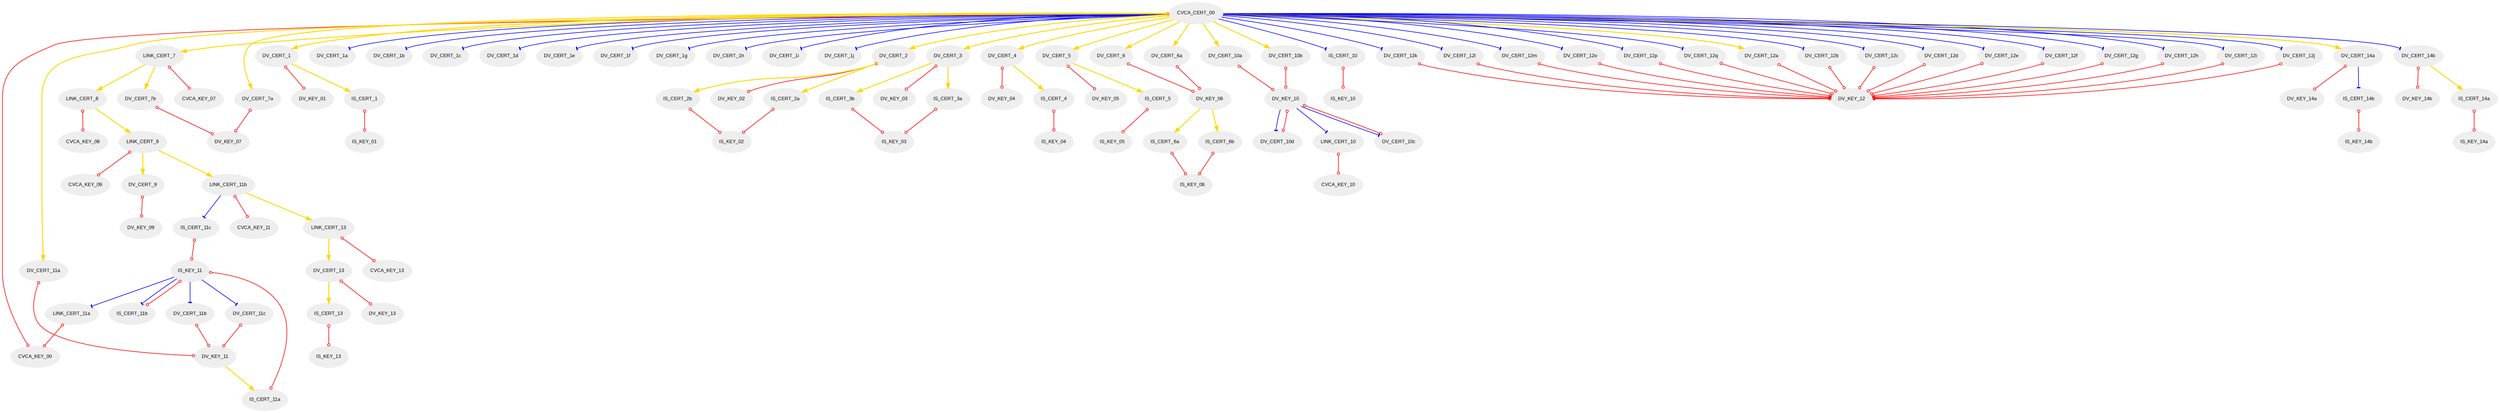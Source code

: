 // Copyright (c) 2016, Stefan Brandl. All rights reserved.
// Use of this DOT source is governed by the BSD-3-Clause license
// that can be found in the LICENSE file of the cert-maps repository.
// Version: v0.2
// Date: 2014-02-19

digraph G {
//layout definitions
 graph [overlap="false",start=1,sep="+25",splines="spline"]
 node [fontname=Arial,fontsize=8]
 node [style=filled]
 node [fillcolor="#EEEEEE"]
 node [color="#EEEEEE"]
 edge [color="blue",arrowhead=tee,arrowsize=0.5,headclip=true,tailclip=true,fontname=Arial,fontsize=7]

//ROOT.CVCA.SET
 CVCA_CERT_00 -> CVCA_KEY_00 [dir=both,color=red,arrowhead=odot,arrowtail=odot]

//Cert.Set.1
 CVCA_CERT_00 -> DV_CERT_1 [color="gold",arrowsize="0.8",arrowhead="normal",arrowtail="none",penwidth="1.5"]
 DV_CERT_1 -> DV_KEY_01 [dir=both,color=red,arrowhead=odot,arrowtail=odot] 
 CVCA_CERT_00 -> DV_CERT_1a  [dir="both",color="blue",arrowhead="tee",arrowtail="none"]
 CVCA_CERT_00 -> DV_CERT_1b
 CVCA_CERT_00 -> DV_CERT_1c
 CVCA_CERT_00 -> DV_CERT_1d
 CVCA_CERT_00 -> DV_CERT_1e
 CVCA_CERT_00 -> DV_CERT_1f
 CVCA_CERT_00 -> DV_CERT_1g
 CVCA_CERT_00 -> DV_CERT_1h
 CVCA_CERT_00 -> DV_CERT_1i
 CVCA_CERT_00 -> DV_CERT_1j
 DV_CERT_1 -> IS_CERT_1 [color="gold",arrowsize="0.8",arrowhead="normal",arrowtail="none",penwidth="1.5"]
 IS_CERT_1 -> IS_KEY_01 [dir=both,color=red,arrowhead=odot,arrowtail=odot]
 
//Cert.Set.2
 CVCA_CERT_00 -> DV_CERT_2 [color="gold",arrowsize="0.8",arrowhead="normal",arrowtail="none",penwidth="1.5"]
 DV_CERT_2 -> DV_KEY_02 [dir=both,color=red,arrowhead=odot,arrowtail=odot] 
 DV_CERT_2 -> IS_CERT_2a  [color="gold",arrowsize="0.8",arrowhead="normal",arrowtail="none",penwidth="1.5"]
 IS_CERT_2a -> IS_KEY_02 [dir=both,color=red,arrowhead=odot,arrowtail=odot]
 DV_CERT_2 -> IS_CERT_2b  [color="gold",arrowsize="0.8",arrowhead="normal",arrowtail="none",penwidth="1.5"]  
 IS_CERT_2b -> IS_KEY_02 [dir=both,color=red,arrowhead=odot,arrowtail=odot]

//Cert.Set.3
 CVCA_CERT_00 -> DV_CERT_3 [color="gold",arrowsize="0.8",arrowhead="normal",arrowtail="none",penwidth="1.5"]
 DV_CERT_3 -> DV_KEY_03 [dir=both,color=red,arrowhead=odot,arrowtail=odot]
 DV_CERT_3 -> IS_CERT_3a  [color="gold",arrowsize="0.8",arrowhead="normal",arrowtail="none",penwidth="1.5"]
 IS_CERT_3a -> IS_KEY_03 [dir=both,color=red,arrowhead=odot,arrowtail=odot]
 DV_CERT_3 -> IS_CERT_3b  [color="gold",arrowsize="0.8",arrowhead="normal",arrowtail="none",penwidth="1.5"]
 IS_CERT_3b -> IS_KEY_03 [dir=both,color=red,arrowhead=odot,arrowtail=odot]

//Cert.Set.4
 CVCA_CERT_00 -> DV_CERT_4 [color="gold",arrowsize="0.8",arrowhead="normal",arrowtail="none",penwidth="1.5"]
 DV_CERT_4 -> DV_KEY_04 [dir=both,color=red,arrowhead=odot,arrowtail=odot]
 DV_CERT_4 -> IS_CERT_4  [color="gold",arrowsize="0.8",arrowhead="normal",arrowtail="none",penwidth="1.5"]
 IS_CERT_4 -> IS_KEY_04 [dir=both,color=red,arrowhead=odot,arrowtail=odot]

//Cert.Set.5
 CVCA_CERT_00 -> DV_CERT_5 [color="gold",arrowsize="0.8",arrowhead="normal",arrowtail="none",penwidth="1.5"]
 DV_CERT_5 -> DV_KEY_05 [dir=both,color=red,arrowhead=odot,arrowtail=odot]
 DV_CERT_5 -> IS_CERT_5  [color="gold",arrowsize="0.8",arrowhead="normal",arrowtail="none",penwidth="1.5"]
 IS_CERT_5 -> IS_KEY_05 [dir=both,color=red,arrowhead=odot,arrowtail=odot]

//Cert.Set.6
 CVCA_CERT_00 -> DV_CERT_6 [color="gold",arrowsize="0.8",arrowhead="normal",arrowtail="none",penwidth="1.5"]
 DV_CERT_6 -> DV_KEY_06 [dir=both,color=red,arrowhead=odot,arrowtail=odot]
 CVCA_CERT_00 -> DV_CERT_6a [color="gold",arrowsize="0.8",arrowhead="normal",arrowtail="none",penwidth="1.5"]
 DV_CERT_6a -> DV_KEY_06 [dir=both,color=red,arrowhead=odot,arrowtail=odot]
 DV_KEY_06 -> IS_CERT_6a  [color="gold",arrowsize="0.8",arrowhead="normal",arrowtail="none",penwidth="1.5"]
 IS_CERT_6a -> IS_KEY_06 [dir=both,color=red,arrowhead=odot,arrowtail=odot]
 DV_KEY_06 -> IS_CERT_6b  [color="gold",arrowsize="0.8",arrowhead="normal",arrowtail="none",penwidth="1.5"]
 IS_CERT_6b -> IS_KEY_06 [dir=both,color=red,arrowhead=odot,arrowtail=odot]

//Cert.Set.7
 CVCA_CERT_00 -> LINK_CERT_7 [color="gold",arrowsize="0.8",arrowhead="normal",arrowtail="none",penwidth="1.5"]
 LINK_CERT_7 -> CVCA_KEY_07 [dir=both,color=red,arrowhead=odot,arrowtail=odot]
 CVCA_CERT_00 -> DV_CERT_7a [color="gold",arrowsize="0.8",arrowhead="normal",arrowtail="none",penwidth="1.5"]
 DV_CERT_7a -> DV_KEY_07 [dir=both,color=red,arrowhead=odot,arrowtail=odot]
 LINK_CERT_7 -> DV_CERT_7b [color="gold",arrowsize="0.8",arrowhead="normal",arrowtail="none",penwidth="1.5"]
 DV_CERT_7b -> DV_KEY_07 [dir=both,color=red,arrowhead=odot,arrowtail=odot]

//Cert.Set.8
 LINK_CERT_7 -> LINK_CERT_8 [color="gold",arrowsize="0.8",arrowhead="normal",arrowtail="none",penwidth="1.5"]
 LINK_CERT_8 -> CVCA_KEY_08 [dir=both,color=red,arrowhead=odot,arrowtail=odot]
 LINK_CERT_8 -> LINK_CERT_9 [color="gold",arrowsize="0.8",arrowhead="normal",arrowtail="none",penwidth="1.5"]
 LINK_CERT_9 -> CVCA_KEY_09 [dir=both,color=red,arrowhead=odot,arrowtail=odot]
 LINK_CERT_9 -> DV_CERT_9 [color="gold",arrowsize="0.8",arrowhead="normal",arrowtail="none",penwidth="1.5"]
 DV_CERT_9 -> DV_KEY_09 [dir=both,color=red,arrowhead=odot,arrowtail=odot]

//Cert.Set.10
 DV_KEY_10 -> LINK_CERT_10
 LINK_CERT_10 -> CVCA_KEY_10 [dir=both,color=red,arrowhead=odot,arrowtail=odot]
 CVCA_CERT_00 -> DV_CERT_10a [color="gold",arrowsize="0.8",arrowhead="normal",arrowtail="none",penwidth="1.5"]
 DV_CERT_10a -> DV_KEY_10 [dir=both,color=red,arrowhead=odot,arrowtail=odot]
 CVCA_CERT_00 -> DV_CERT_10b [color="gold",arrowsize="0.8",arrowhead="normal",arrowtail="none",penwidth="1.5"]
 DV_CERT_10b -> DV_KEY_10 [dir=both,color=red,arrowhead=odot,arrowtail=odot]
 DV_KEY_10 -> DV_CERT_10c
 DV_CERT_10c -> DV_KEY_10 [dir=both,color=red,arrowhead=odot,arrowtail=odot]
 DV_KEY_10 -> DV_CERT_10d
 DV_CERT_10d -> DV_KEY_10 [dir=both,color=red,arrowhead=odot,arrowtail=odot]
 CVCA_CERT_00 -> IS_CERT_10
 IS_CERT_10 -> IS_KEY_10 [dir=both,color=red,arrowhead=odot,arrowtail=odot]
 
//Cert.Set.11
 IS_KEY_11 -> LINK_CERT_11a
 LINK_CERT_11a -> CVCA_KEY_00 [dir=both,color=red,arrowhead=odot,arrowtail=odot]
 LINK_CERT_9 -> LINK_CERT_11b [color="gold",arrowsize="0.8",arrowhead="normal",arrowtail="none",penwidth="1.5"]
 LINK_CERT_11b -> CVCA_KEY_11 [dir=both,color=red,arrowhead=odot,arrowtail=odot]
 CVCA_CERT_00 -> DV_CERT_11a [color="gold",arrowsize="0.8",arrowhead="normal",arrowtail="none",penwidth="1.5"]
 DV_CERT_11a -> DV_KEY_11 [dir=both,color=red,arrowhead=odot,arrowtail=odot]
 IS_KEY_11 -> DV_CERT_11b
 DV_CERT_11b -> DV_KEY_11 [dir=both,color=red,arrowhead=odot,arrowtail=odot]
 IS_KEY_11 -> DV_CERT_11c
 DV_CERT_11c -> DV_KEY_11 [dir=both,color=red,arrowhead=odot,arrowtail=odot]
 DV_KEY_11 -> IS_CERT_11a [color="gold",arrowsize="0.8",arrowhead="normal",arrowtail="none",penwidth="1.5"]
 IS_CERT_11a -> IS_KEY_11 [dir=both,color=red,arrowhead=odot,arrowtail=odot]
 IS_KEY_11 -> IS_CERT_11b
 IS_CERT_11b -> IS_KEY_11 [dir=both,color=red,arrowhead=odot,arrowtail=odot]
 LINK_CERT_11b -> IS_CERT_11c
 IS_CERT_11c -> IS_KEY_11 [dir=both,color=red,arrowhead=odot,arrowtail=odot]

//Cert.Set.12
 CVCA_CERT_00 -> DV_CERT_12a [color="gold",arrowsize="0.8",arrowhead="normal",arrowtail="none",penwidth="1.5"]
 DV_CERT_12a -> DV_KEY_12 [dir=both,color=red,arrowhead=odot,arrowtail=odot]
 CVCA_CERT_00 -> DV_CERT_12b
 DV_CERT_12b -> DV_KEY_12 [dir=both,color=red,arrowhead=odot,arrowtail=odot]
 CVCA_CERT_00 -> DV_CERT_12c
 DV_CERT_12c -> DV_KEY_12 [dir=both,color=red,arrowhead=odot,arrowtail=odot]
 CVCA_CERT_00 -> DV_CERT_12d
 DV_CERT_12d -> DV_KEY_12 [dir=both,color=red,arrowhead=odot,arrowtail=odot]
 CVCA_CERT_00 -> DV_CERT_12e
 DV_CERT_12e -> DV_KEY_12 [dir=both,color=red,arrowhead=odot,arrowtail=odot]
 CVCA_CERT_00 -> DV_CERT_12f
 DV_CERT_12f -> DV_KEY_12 [dir=both,color=red,arrowhead=odot,arrowtail=odot]
 CVCA_CERT_00 -> DV_CERT_12g
 DV_CERT_12g -> DV_KEY_12 [dir=both,color=red,arrowhead=odot,arrowtail=odot]
 CVCA_CERT_00 -> DV_CERT_12h
 DV_CERT_12h -> DV_KEY_12 [dir=both,color=red,arrowhead=odot,arrowtail=odot]
 CVCA_CERT_00 -> DV_CERT_12i
 DV_CERT_12i -> DV_KEY_12 [dir=both,color=red,arrowhead=odot,arrowtail=odot]
 CVCA_CERT_00 -> DV_CERT_12j
 DV_CERT_12j -> DV_KEY_12 [dir=both,color=red,arrowhead=odot,arrowtail=odot]
 CVCA_CERT_00 -> DV_CERT_12k
 DV_CERT_12k -> DV_KEY_12 [dir=both,color=red,arrowhead=odot,arrowtail=odot]
 CVCA_CERT_00 -> DV_CERT_12l
 DV_CERT_12l -> DV_KEY_12 [dir=both,color=red,arrowhead=odot,arrowtail=odot]
 CVCA_CERT_00 -> DV_CERT_12m
 DV_CERT_12m -> DV_KEY_12 [dir=both,color=red,arrowhead=odot,arrowtail=odot]
 CVCA_CERT_00 -> DV_CERT_12o
 DV_CERT_12o -> DV_KEY_12 [dir=both,color=red,arrowhead=odot,arrowtail=odot]
 CVCA_CERT_00 -> DV_CERT_12p
 DV_CERT_12p -> DV_KEY_12 [dir=both,color=red,arrowhead=odot,arrowtail=odot]
 CVCA_CERT_00 -> DV_CERT_12q
 DV_CERT_12q -> DV_KEY_12 [dir=both,color=red,arrowhead=odot,arrowtail=odot]

//Cert.Set.13
 LINK_CERT_11b -> LINK_CERT_13 [color="gold",arrowsize="0.8",arrowhead="normal",arrowtail="none",penwidth="1.5"]
 LINK_CERT_13 -> CVCA_KEY_13 [dir=both,color=red,arrowhead=odot,arrowtail=odot]
 LINK_CERT_13 -> DV_CERT_13 [color="gold",arrowsize="0.8",arrowhead="normal",arrowtail="none",penwidth="1.5"]
 DV_CERT_13 -> DV_KEY_13 [dir=both,color=red,arrowhead=odot,arrowtail=odot]
 DV_CERT_13 -> IS_CERT_13 [color="gold",arrowsize="0.8",arrowhead="normal",arrowtail="none",penwidth="1.5"]
 IS_CERT_13 -> IS_KEY_13 [dir=both,color=red,arrowhead=odot,arrowtail=odot]

//Cert.Set.14
 CVCA_CERT_00 -> DV_CERT_14a [color="gold",arrowsize="0.8",arrowhead="normal",arrowtail="none",penwidth="1.5"]
 DV_CERT_14a -> DV_KEY_14a [dir=both,color=red,arrowhead=odot,arrowtail=odot]
 CVCA_CERT_00 -> DV_CERT_14b
 DV_CERT_14b -> DV_KEY_14b [dir=both,color=red,arrowhead=odot,arrowtail=odot]
 DV_CERT_14b -> IS_CERT_14a [color="gold",arrowsize="0.8",arrowhead="normal",arrowtail="none",penwidth="1.5"]
 IS_CERT_14a -> IS_KEY_14a [dir=both,color=red,arrowhead=odot,arrowtail=odot]
 DV_CERT_14a -> IS_CERT_14b
 IS_CERT_14b -> IS_KEY_14b [dir=both,color=red,arrowhead=odot,arrowtail=odot]
}
